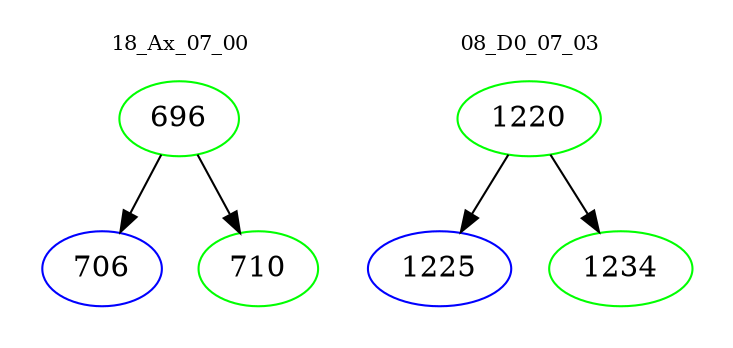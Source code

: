 digraph{
subgraph cluster_0 {
color = white
label = "18_Ax_07_00";
fontsize=10;
T0_696 [label="696", color="green"]
T0_696 -> T0_706 [color="black"]
T0_706 [label="706", color="blue"]
T0_696 -> T0_710 [color="black"]
T0_710 [label="710", color="green"]
}
subgraph cluster_1 {
color = white
label = "08_D0_07_03";
fontsize=10;
T1_1220 [label="1220", color="green"]
T1_1220 -> T1_1225 [color="black"]
T1_1225 [label="1225", color="blue"]
T1_1220 -> T1_1234 [color="black"]
T1_1234 [label="1234", color="green"]
}
}
